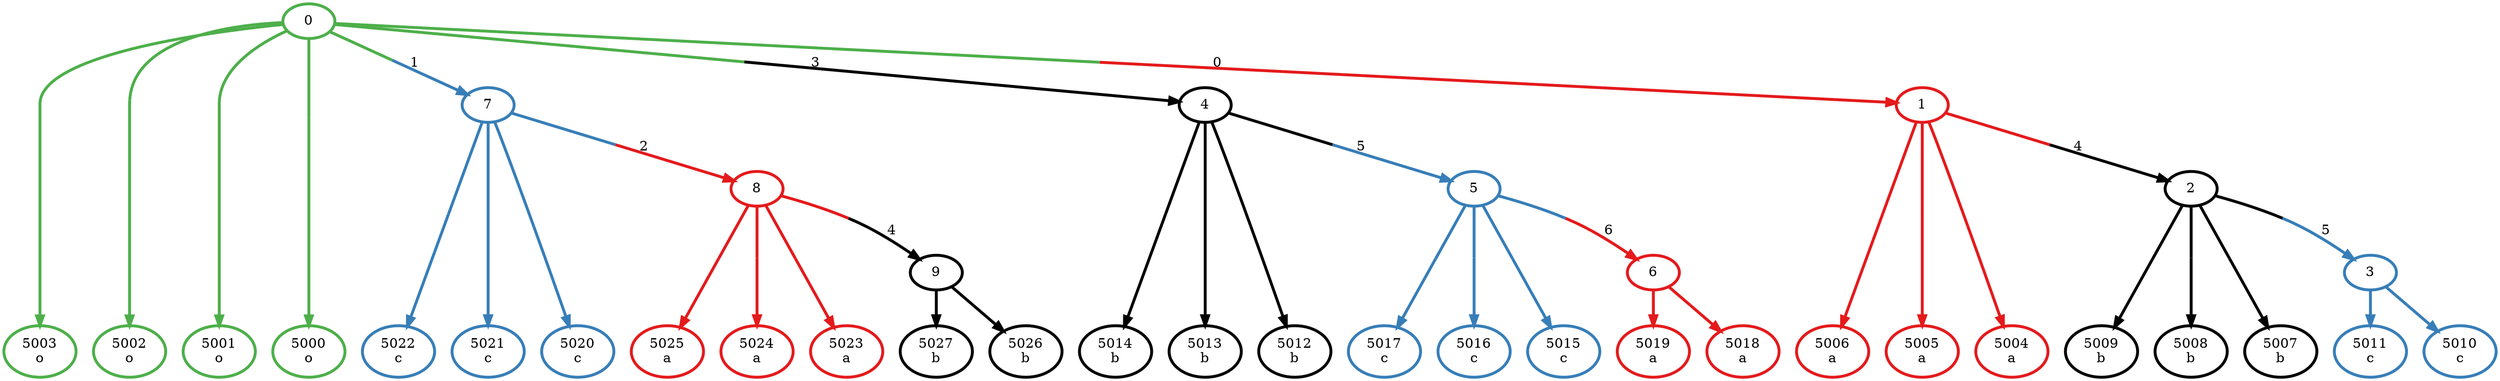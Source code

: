 digraph T {
	{
		rank=same
		0 [penwidth=3,colorscheme=set19,color=0,label="5027\nb"]
		1 [penwidth=3,colorscheme=set19,color=0,label="5026\nb"]
		2 [penwidth=3,colorscheme=set19,color=1,label="5025\na"]
		3 [penwidth=3,colorscheme=set19,color=1,label="5024\na"]
		4 [penwidth=3,colorscheme=set19,color=1,label="5023\na"]
		5 [penwidth=3,colorscheme=set19,color=1,label="5019\na"]
		6 [penwidth=3,colorscheme=set19,color=1,label="5018\na"]
		7 [penwidth=3,colorscheme=set19,color=2,label="5017\nc"]
		8 [penwidth=3,colorscheme=set19,color=2,label="5016\nc"]
		9 [penwidth=3,colorscheme=set19,color=2,label="5015\nc"]
		10 [penwidth=3,colorscheme=set19,color=2,label="5011\nc"]
		11 [penwidth=3,colorscheme=set19,color=2,label="5010\nc"]
		12 [penwidth=3,colorscheme=set19,color=0,label="5009\nb"]
		13 [penwidth=3,colorscheme=set19,color=0,label="5008\nb"]
		14 [penwidth=3,colorscheme=set19,color=0,label="5007\nb"]
		15 [penwidth=3,colorscheme=set19,color=2,label="5022\nc"]
		16 [penwidth=3,colorscheme=set19,color=2,label="5021\nc"]
		17 [penwidth=3,colorscheme=set19,color=2,label="5020\nc"]
		18 [penwidth=3,colorscheme=set19,color=0,label="5014\nb"]
		19 [penwidth=3,colorscheme=set19,color=0,label="5013\nb"]
		20 [penwidth=3,colorscheme=set19,color=0,label="5012\nb"]
		21 [penwidth=3,colorscheme=set19,color=1,label="5006\na"]
		22 [penwidth=3,colorscheme=set19,color=1,label="5005\na"]
		23 [penwidth=3,colorscheme=set19,color=1,label="5004\na"]
		24 [penwidth=3,colorscheme=set19,color=3,label="5003\no"]
		25 [penwidth=3,colorscheme=set19,color=3,label="5002\no"]
		26 [penwidth=3,colorscheme=set19,color=3,label="5001\no"]
		27 [penwidth=3,colorscheme=set19,color=3,label="5000\no"]
	}
	28 [penwidth=3,colorscheme=set19,color=0,label="9"]
	29 [penwidth=3,colorscheme=set19,color=1,label="8"]
	30 [penwidth=3,colorscheme=set19,color=1,label="6"]
	31 [penwidth=3,colorscheme=set19,color=2,label="5"]
	32 [penwidth=3,colorscheme=set19,color=2,label="3"]
	33 [penwidth=3,colorscheme=set19,color=0,label="2"]
	34 [penwidth=3,colorscheme=set19,color=2,label="7"]
	35 [penwidth=3,colorscheme=set19,color=0,label="4"]
	36 [penwidth=3,colorscheme=set19,color=1,label="1"]
	37 [penwidth=3,colorscheme=set19,color=3,label="0"]
	28 -> 0 [penwidth=3,colorscheme=set19,color="0;0.5:0"]
	28 -> 1 [penwidth=3,colorscheme=set19,color="0;0.5:0"]
	29 -> 2 [penwidth=3,colorscheme=set19,color="1;0.5:1"]
	29 -> 3 [penwidth=3,colorscheme=set19,color="1;0.5:1"]
	29 -> 4 [penwidth=3,colorscheme=set19,color="1;0.5:1"]
	29 -> 28 [penwidth=3,colorscheme=set19,color="1;0.5:0",label="4"]
	30 -> 5 [penwidth=3,colorscheme=set19,color="1;0.5:1"]
	30 -> 6 [penwidth=3,colorscheme=set19,color="1;0.5:1"]
	31 -> 7 [penwidth=3,colorscheme=set19,color="2;0.5:2"]
	31 -> 8 [penwidth=3,colorscheme=set19,color="2;0.5:2"]
	31 -> 9 [penwidth=3,colorscheme=set19,color="2;0.5:2"]
	31 -> 30 [penwidth=3,colorscheme=set19,color="2;0.5:1",label="6"]
	32 -> 10 [penwidth=3,colorscheme=set19,color="2;0.5:2"]
	32 -> 11 [penwidth=3,colorscheme=set19,color="2;0.5:2"]
	33 -> 12 [penwidth=3,colorscheme=set19,color="0;0.5:0"]
	33 -> 13 [penwidth=3,colorscheme=set19,color="0;0.5:0"]
	33 -> 14 [penwidth=3,colorscheme=set19,color="0;0.5:0"]
	33 -> 32 [penwidth=3,colorscheme=set19,color="0;0.5:2",label="5"]
	34 -> 15 [penwidth=3,colorscheme=set19,color="2;0.5:2"]
	34 -> 16 [penwidth=3,colorscheme=set19,color="2;0.5:2"]
	34 -> 17 [penwidth=3,colorscheme=set19,color="2;0.5:2"]
	34 -> 29 [penwidth=3,colorscheme=set19,color="2;0.5:1",label="2"]
	35 -> 18 [penwidth=3,colorscheme=set19,color="0;0.5:0"]
	35 -> 19 [penwidth=3,colorscheme=set19,color="0;0.5:0"]
	35 -> 20 [penwidth=3,colorscheme=set19,color="0;0.5:0"]
	35 -> 31 [penwidth=3,colorscheme=set19,color="0;0.5:2",label="5"]
	36 -> 21 [penwidth=3,colorscheme=set19,color="1;0.5:1"]
	36 -> 22 [penwidth=3,colorscheme=set19,color="1;0.5:1"]
	36 -> 23 [penwidth=3,colorscheme=set19,color="1;0.5:1"]
	36 -> 33 [penwidth=3,colorscheme=set19,color="1;0.5:0",label="4"]
	37 -> 24 [penwidth=3,colorscheme=set19,color="3;0.5:3"]
	37 -> 25 [penwidth=3,colorscheme=set19,color="3;0.5:3"]
	37 -> 26 [penwidth=3,colorscheme=set19,color="3;0.5:3"]
	37 -> 27 [penwidth=3,colorscheme=set19,color="3;0.5:3"]
	37 -> 34 [penwidth=3,colorscheme=set19,color="3;0.5:2",label="1"]
	37 -> 35 [penwidth=3,colorscheme=set19,color="3;0.5:0",label="3"]
	37 -> 36 [penwidth=3,colorscheme=set19,color="3;0.5:1",label="0"]
}
